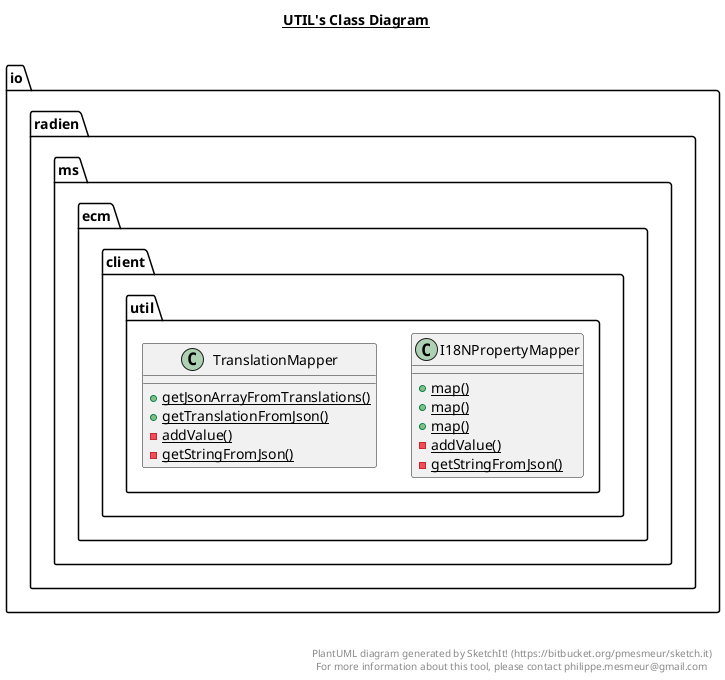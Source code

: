 @startuml

title __UTIL's Class Diagram__\n

  namespace io.radien.ms.ecm.client.util {
    class io.radien.ms.ecm.client.util.I18NPropertyMapper {
        {static} + map()
        {static} + map()
        {static} + map()
        {static} - addValue()
        {static} - getStringFromJson()
    }
  }
  

  namespace io.radien.ms.ecm.client.util {
    class io.radien.ms.ecm.client.util.TranslationMapper {
        {static} + getJsonArrayFromTranslations()
        {static} + getTranslationFromJson()
        {static} - addValue()
        {static} - getStringFromJson()
    }
  }
  



right footer


PlantUML diagram generated by SketchIt! (https://bitbucket.org/pmesmeur/sketch.it)
For more information about this tool, please contact philippe.mesmeur@gmail.com
endfooter

@enduml

